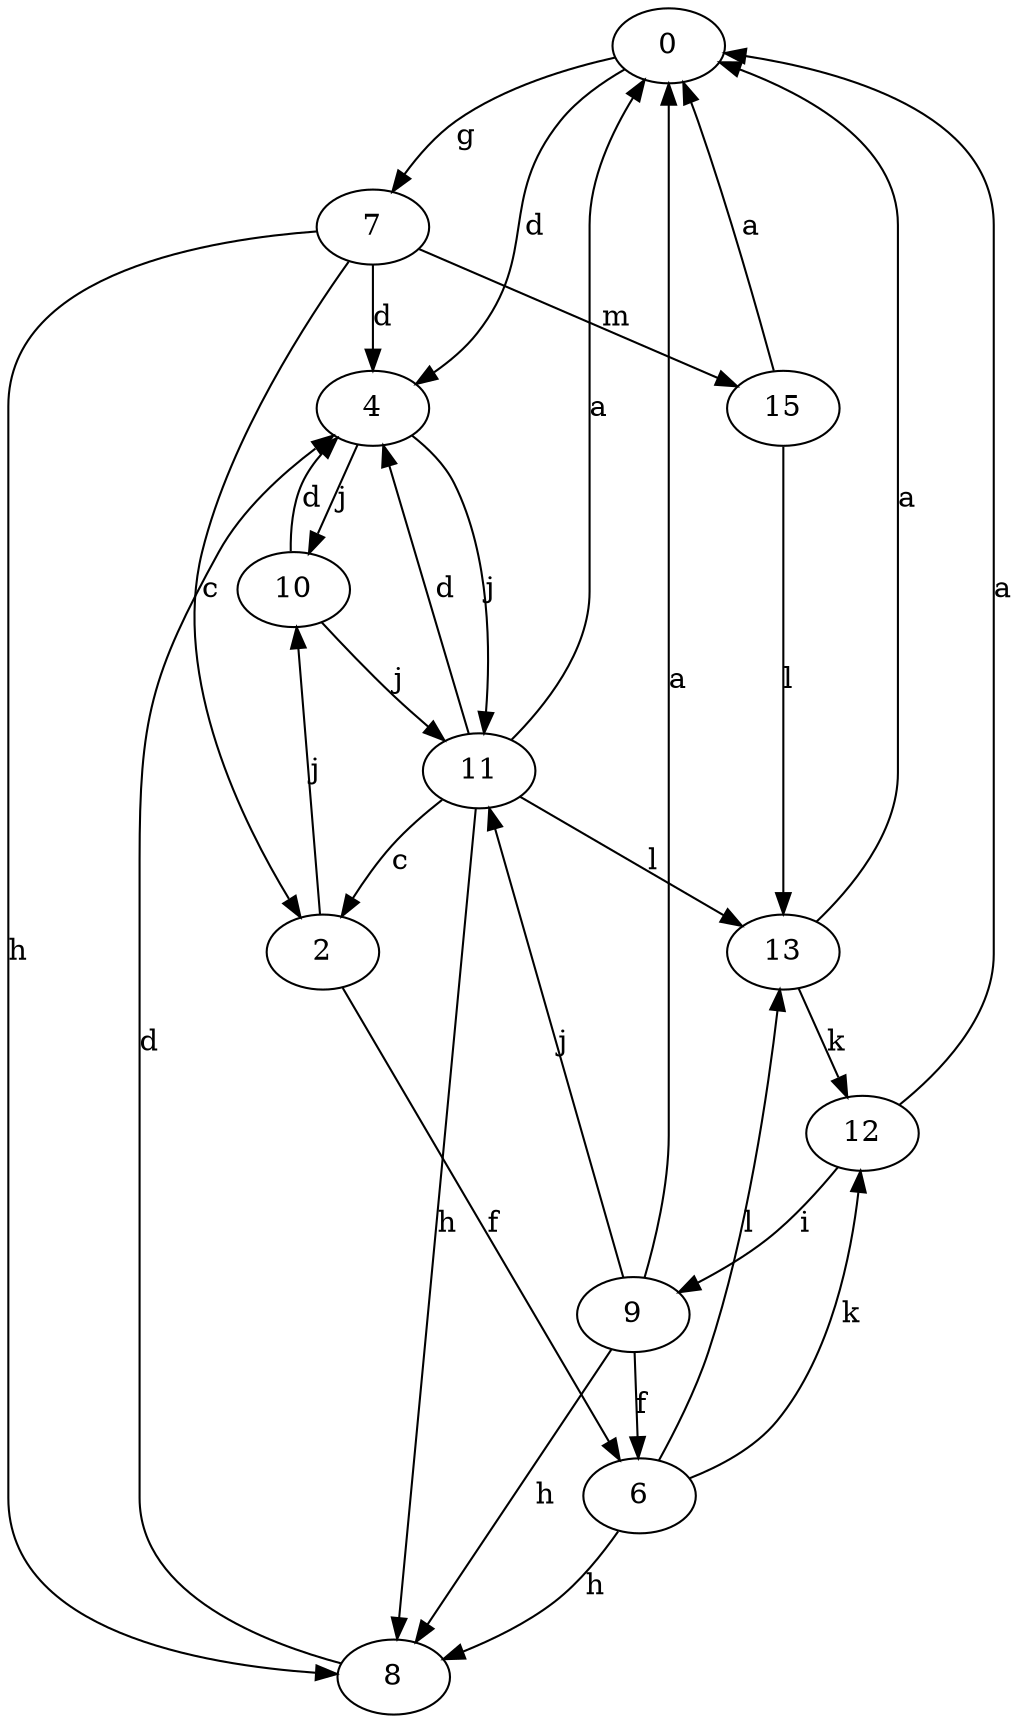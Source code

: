 strict digraph  {
0;
2;
4;
6;
7;
8;
9;
10;
11;
12;
13;
15;
0 -> 4  [label=d];
0 -> 7  [label=g];
2 -> 6  [label=f];
2 -> 10  [label=j];
4 -> 10  [label=j];
4 -> 11  [label=j];
6 -> 8  [label=h];
6 -> 12  [label=k];
6 -> 13  [label=l];
7 -> 2  [label=c];
7 -> 4  [label=d];
7 -> 8  [label=h];
7 -> 15  [label=m];
8 -> 4  [label=d];
9 -> 0  [label=a];
9 -> 6  [label=f];
9 -> 8  [label=h];
9 -> 11  [label=j];
10 -> 4  [label=d];
10 -> 11  [label=j];
11 -> 0  [label=a];
11 -> 2  [label=c];
11 -> 4  [label=d];
11 -> 8  [label=h];
11 -> 13  [label=l];
12 -> 0  [label=a];
12 -> 9  [label=i];
13 -> 0  [label=a];
13 -> 12  [label=k];
15 -> 0  [label=a];
15 -> 13  [label=l];
}
